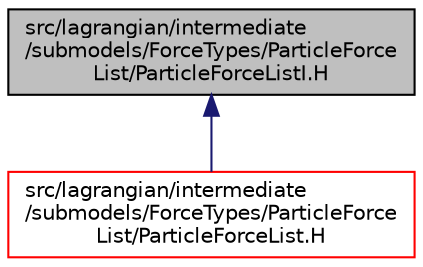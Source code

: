digraph "src/lagrangian/intermediate/submodels/ForceTypes/ParticleForceList/ParticleForceListI.H"
{
  bgcolor="transparent";
  edge [fontname="Helvetica",fontsize="10",labelfontname="Helvetica",labelfontsize="10"];
  node [fontname="Helvetica",fontsize="10",shape=record];
  Node1 [label="src/lagrangian/intermediate\l/submodels/ForceTypes/ParticleForce\lList/ParticleForceListI.H",height=0.2,width=0.4,color="black", fillcolor="grey75", style="filled", fontcolor="black"];
  Node1 -> Node2 [dir="back",color="midnightblue",fontsize="10",style="solid",fontname="Helvetica"];
  Node2 [label="src/lagrangian/intermediate\l/submodels/ForceTypes/ParticleForce\lList/ParticleForceList.H",height=0.2,width=0.4,color="red",URL="$a06736.html"];
}
